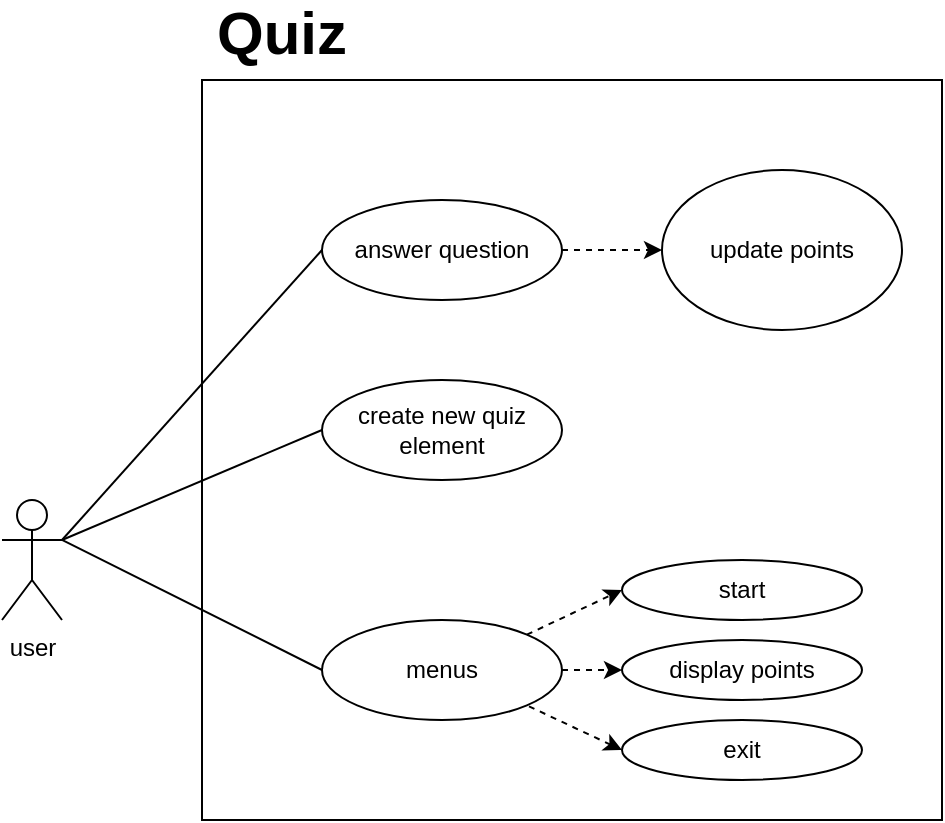 <mxfile version="12.2.3" type="device" pages="1"><diagram id="L-jmB1h131WrgDAtEt1v" name="Page-1"><mxGraphModel dx="1024" dy="534" grid="1" gridSize="10" guides="1" tooltips="1" connect="1" arrows="1" fold="1" page="1" pageScale="1" pageWidth="827" pageHeight="1169" math="0" shadow="0"><root><mxCell id="0"/><mxCell id="1" parent="0"/><mxCell id="FbgYb2148MqVWWP9Hun8-25" value="" style="rounded=0;whiteSpace=wrap;html=1;" vertex="1" parent="1"><mxGeometry x="280" y="60" width="370" height="370" as="geometry"/></mxCell><mxCell id="FbgYb2148MqVWWP9Hun8-1" value="user" style="shape=umlActor;verticalLabelPosition=bottom;labelBackgroundColor=#ffffff;verticalAlign=top;html=1;" vertex="1" parent="1"><mxGeometry x="180" y="270" width="30" height="60" as="geometry"/></mxCell><mxCell id="FbgYb2148MqVWWP9Hun8-2" value="answer question" style="ellipse;whiteSpace=wrap;html=1;" vertex="1" parent="1"><mxGeometry x="340" y="120" width="120" height="50" as="geometry"/></mxCell><mxCell id="FbgYb2148MqVWWP9Hun8-3" value="create new quiz element" style="ellipse;whiteSpace=wrap;html=1;" vertex="1" parent="1"><mxGeometry x="340" y="210" width="120" height="50" as="geometry"/></mxCell><mxCell id="FbgYb2148MqVWWP9Hun8-11" value="menus" style="ellipse;whiteSpace=wrap;html=1;" vertex="1" parent="1"><mxGeometry x="340" y="330" width="120" height="50" as="geometry"/></mxCell><mxCell id="FbgYb2148MqVWWP9Hun8-12" value="update points" style="ellipse;whiteSpace=wrap;html=1;" vertex="1" parent="1"><mxGeometry x="510" y="105" width="120" height="80" as="geometry"/></mxCell><mxCell id="FbgYb2148MqVWWP9Hun8-13" value="" style="endArrow=classic;dashed=1;html=1;exitX=1;exitY=0.5;exitDx=0;exitDy=0;entryX=0;entryY=0.5;entryDx=0;entryDy=0;startArrow=none;startFill=0;endFill=1;" edge="1" parent="1" source="FbgYb2148MqVWWP9Hun8-2" target="FbgYb2148MqVWWP9Hun8-12"><mxGeometry width="50" height="50" relative="1" as="geometry"><mxPoint x="440" y="170" as="sourcePoint"/><mxPoint x="490" y="120" as="targetPoint"/></mxGeometry></mxCell><mxCell id="FbgYb2148MqVWWP9Hun8-14" value="" style="endArrow=none;html=1;entryX=0;entryY=0.5;entryDx=0;entryDy=0;exitX=1;exitY=0.333;exitDx=0;exitDy=0;exitPerimeter=0;" edge="1" parent="1" source="FbgYb2148MqVWWP9Hun8-1" target="FbgYb2148MqVWWP9Hun8-2"><mxGeometry width="50" height="50" relative="1" as="geometry"><mxPoint x="240" y="280" as="sourcePoint"/><mxPoint x="290" y="230" as="targetPoint"/></mxGeometry></mxCell><mxCell id="FbgYb2148MqVWWP9Hun8-15" value="" style="endArrow=none;html=1;exitX=1;exitY=0.333;exitDx=0;exitDy=0;exitPerimeter=0;entryX=0;entryY=0.5;entryDx=0;entryDy=0;" edge="1" parent="1" source="FbgYb2148MqVWWP9Hun8-1" target="FbgYb2148MqVWWP9Hun8-3"><mxGeometry width="50" height="50" relative="1" as="geometry"><mxPoint x="160" y="260" as="sourcePoint"/><mxPoint x="210" y="210" as="targetPoint"/></mxGeometry></mxCell><mxCell id="FbgYb2148MqVWWP9Hun8-16" value="" style="endArrow=none;html=1;exitX=1;exitY=0.333;exitDx=0;exitDy=0;exitPerimeter=0;entryX=0;entryY=0.5;entryDx=0;entryDy=0;" edge="1" parent="1" source="FbgYb2148MqVWWP9Hun8-1" target="FbgYb2148MqVWWP9Hun8-11"><mxGeometry width="50" height="50" relative="1" as="geometry"><mxPoint x="120" y="300" as="sourcePoint"/><mxPoint x="170" y="250" as="targetPoint"/></mxGeometry></mxCell><mxCell id="FbgYb2148MqVWWP9Hun8-17" value="start" style="ellipse;whiteSpace=wrap;html=1;" vertex="1" parent="1"><mxGeometry x="490" y="300" width="120" height="30" as="geometry"/></mxCell><mxCell id="FbgYb2148MqVWWP9Hun8-18" value="exit" style="ellipse;whiteSpace=wrap;html=1;" vertex="1" parent="1"><mxGeometry x="490" y="380" width="120" height="30" as="geometry"/></mxCell><mxCell id="FbgYb2148MqVWWP9Hun8-19" value="display points" style="ellipse;whiteSpace=wrap;html=1;" vertex="1" parent="1"><mxGeometry x="490" y="340" width="120" height="30" as="geometry"/></mxCell><mxCell id="FbgYb2148MqVWWP9Hun8-22" value="" style="endArrow=classic;dashed=1;html=1;entryX=0;entryY=0.5;entryDx=0;entryDy=0;exitX=1;exitY=0;exitDx=0;exitDy=0;endFill=1;" edge="1" parent="1" source="FbgYb2148MqVWWP9Hun8-11" target="FbgYb2148MqVWWP9Hun8-17"><mxGeometry width="50" height="50" relative="1" as="geometry"><mxPoint x="250" y="430" as="sourcePoint"/><mxPoint x="300" y="380" as="targetPoint"/></mxGeometry></mxCell><mxCell id="FbgYb2148MqVWWP9Hun8-23" value="" style="endArrow=classic;dashed=1;html=1;entryX=0;entryY=0.5;entryDx=0;entryDy=0;exitX=1;exitY=0.5;exitDx=0;exitDy=0;startArrow=none;startFill=0;endFill=1;" edge="1" parent="1" source="FbgYb2148MqVWWP9Hun8-11" target="FbgYb2148MqVWWP9Hun8-19"><mxGeometry width="50" height="50" relative="1" as="geometry"><mxPoint x="370" y="500" as="sourcePoint"/><mxPoint x="420" y="450" as="targetPoint"/></mxGeometry></mxCell><mxCell id="FbgYb2148MqVWWP9Hun8-24" value="" style="endArrow=none;dashed=1;html=1;exitX=0;exitY=0.5;exitDx=0;exitDy=0;entryX=1;entryY=1;entryDx=0;entryDy=0;endFill=0;startArrow=classic;startFill=1;" edge="1" parent="1" source="FbgYb2148MqVWWP9Hun8-18" target="FbgYb2148MqVWWP9Hun8-11"><mxGeometry width="50" height="50" relative="1" as="geometry"><mxPoint x="320" y="410" as="sourcePoint"/><mxPoint x="370" y="360" as="targetPoint"/></mxGeometry></mxCell><mxCell id="FbgYb2148MqVWWP9Hun8-27" value="Quiz" style="text;align=center;fontStyle=1;verticalAlign=middle;spacingLeft=3;spacingRight=3;strokeColor=none;rotatable=0;points=[[0,0.5],[1,0.5]];portConstraint=eastwest;fontSize=30;" vertex="1" parent="1"><mxGeometry x="280" y="20" width="80" height="26" as="geometry"/></mxCell></root></mxGraphModel></diagram></mxfile>